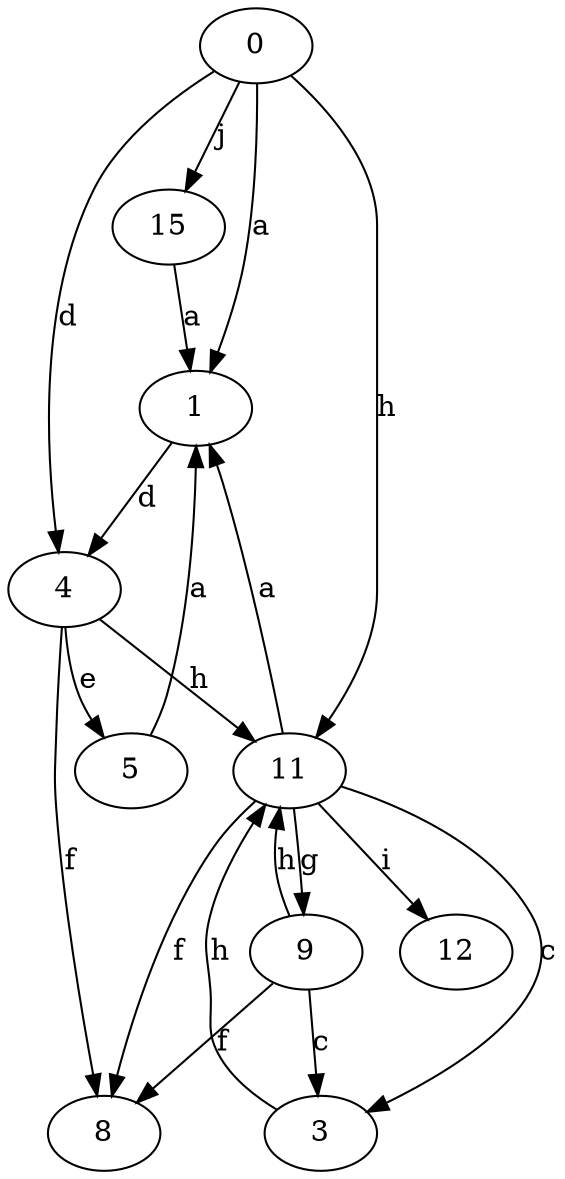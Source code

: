 strict digraph  {
0;
1;
3;
4;
5;
8;
9;
11;
12;
15;
0 -> 1  [label=a];
0 -> 4  [label=d];
0 -> 11  [label=h];
0 -> 15  [label=j];
1 -> 4  [label=d];
3 -> 11  [label=h];
4 -> 5  [label=e];
4 -> 8  [label=f];
4 -> 11  [label=h];
5 -> 1  [label=a];
9 -> 3  [label=c];
9 -> 8  [label=f];
9 -> 11  [label=h];
11 -> 1  [label=a];
11 -> 3  [label=c];
11 -> 8  [label=f];
11 -> 9  [label=g];
11 -> 12  [label=i];
15 -> 1  [label=a];
}
